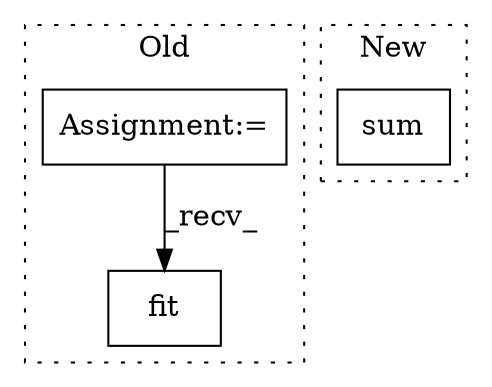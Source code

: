 digraph G {
subgraph cluster0 {
1 [label="fit" a="32" s="306,325" l="4,1" shape="box"];
3 [label="Assignment:=" a="7" s="244" l="1" shape="box"];
label = "Old";
style="dotted";
}
subgraph cluster1 {
2 [label="sum" a="32" s="1031,1036" l="4,1" shape="box"];
label = "New";
style="dotted";
}
3 -> 1 [label="_recv_"];
}
